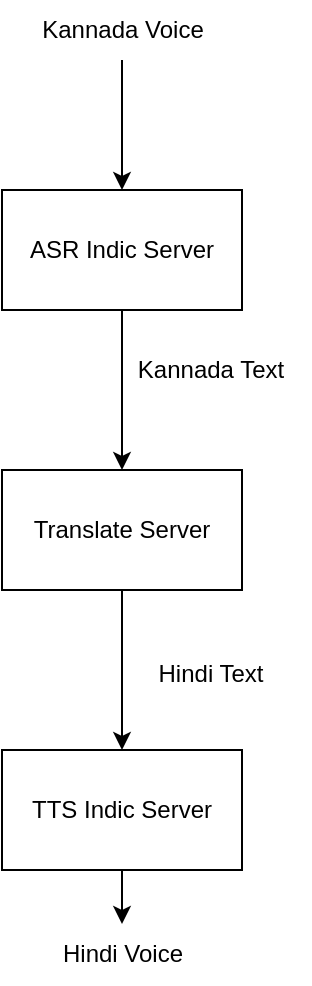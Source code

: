 <mxfile version="26.0.16">
  <diagram name="Page-1" id="LszgLbd63_Km7cw7AWJ_">
    <mxGraphModel dx="1364" dy="795" grid="1" gridSize="10" guides="1" tooltips="1" connect="1" arrows="1" fold="1" page="1" pageScale="1" pageWidth="850" pageHeight="1100" math="0" shadow="0">
      <root>
        <mxCell id="0" />
        <mxCell id="1" parent="0" />
        <mxCell id="_7CElcBm5qUWaAuJiir1-3" value="" style="edgeStyle=orthogonalEdgeStyle;rounded=0;orthogonalLoop=1;jettySize=auto;html=1;" edge="1" parent="1" source="_7CElcBm5qUWaAuJiir1-1" target="_7CElcBm5qUWaAuJiir1-2">
          <mxGeometry relative="1" as="geometry" />
        </mxCell>
        <mxCell id="_7CElcBm5qUWaAuJiir1-1" value="&lt;div&gt;Kannada Voice&lt;/div&gt;" style="text;html=1;align=center;verticalAlign=middle;resizable=0;points=[];autosize=1;strokeColor=none;fillColor=none;" vertex="1" parent="1">
          <mxGeometry x="280" y="98" width="100" height="30" as="geometry" />
        </mxCell>
        <mxCell id="_7CElcBm5qUWaAuJiir1-5" value="" style="edgeStyle=orthogonalEdgeStyle;rounded=0;orthogonalLoop=1;jettySize=auto;html=1;" edge="1" parent="1" source="_7CElcBm5qUWaAuJiir1-2" target="_7CElcBm5qUWaAuJiir1-4">
          <mxGeometry relative="1" as="geometry" />
        </mxCell>
        <mxCell id="_7CElcBm5qUWaAuJiir1-2" value="ASR Indic Server" style="whiteSpace=wrap;html=1;" vertex="1" parent="1">
          <mxGeometry x="270" y="193" width="120" height="60" as="geometry" />
        </mxCell>
        <mxCell id="_7CElcBm5qUWaAuJiir1-7" value="" style="edgeStyle=orthogonalEdgeStyle;rounded=0;orthogonalLoop=1;jettySize=auto;html=1;" edge="1" parent="1" source="_7CElcBm5qUWaAuJiir1-4" target="_7CElcBm5qUWaAuJiir1-6">
          <mxGeometry relative="1" as="geometry" />
        </mxCell>
        <mxCell id="_7CElcBm5qUWaAuJiir1-4" value="Translate Server" style="whiteSpace=wrap;html=1;" vertex="1" parent="1">
          <mxGeometry x="270" y="333" width="120" height="60" as="geometry" />
        </mxCell>
        <mxCell id="_7CElcBm5qUWaAuJiir1-9" value="" style="edgeStyle=orthogonalEdgeStyle;rounded=0;orthogonalLoop=1;jettySize=auto;html=1;" edge="1" parent="1" source="_7CElcBm5qUWaAuJiir1-6" target="_7CElcBm5qUWaAuJiir1-8">
          <mxGeometry relative="1" as="geometry" />
        </mxCell>
        <mxCell id="_7CElcBm5qUWaAuJiir1-6" value="TTS Indic Server" style="whiteSpace=wrap;html=1;" vertex="1" parent="1">
          <mxGeometry x="270" y="473" width="120" height="60" as="geometry" />
        </mxCell>
        <mxCell id="_7CElcBm5qUWaAuJiir1-8" value="Hindi Voice" style="text;html=1;align=center;verticalAlign=middle;resizable=0;points=[];autosize=1;strokeColor=none;fillColor=none;" vertex="1" parent="1">
          <mxGeometry x="290" y="560" width="80" height="30" as="geometry" />
        </mxCell>
        <mxCell id="_7CElcBm5qUWaAuJiir1-10" value="Kannada Text" style="text;html=1;align=center;verticalAlign=middle;resizable=0;points=[];autosize=1;strokeColor=none;fillColor=none;" vertex="1" parent="1">
          <mxGeometry x="324" y="268" width="100" height="30" as="geometry" />
        </mxCell>
        <mxCell id="_7CElcBm5qUWaAuJiir1-11" value="Hindi Text" style="text;html=1;align=center;verticalAlign=middle;resizable=0;points=[];autosize=1;strokeColor=none;fillColor=none;" vertex="1" parent="1">
          <mxGeometry x="334" y="420" width="80" height="30" as="geometry" />
        </mxCell>
      </root>
    </mxGraphModel>
  </diagram>
</mxfile>
